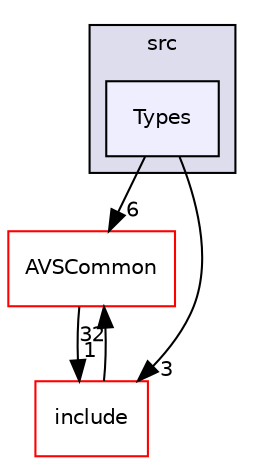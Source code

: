 digraph "/workplace/avs-device-sdk/Settings/src/Types" {
  compound=true
  node [ fontsize="10", fontname="Helvetica"];
  edge [ labelfontsize="10", labelfontname="Helvetica"];
  subgraph clusterdir_c49c26511ee82c0add2fa791a3e96bc7 {
    graph [ bgcolor="#ddddee", pencolor="black", label="src" fontname="Helvetica", fontsize="10", URL="dir_c49c26511ee82c0add2fa791a3e96bc7.html"]
  dir_6575bff52023de719e0b4139eb160325 [shape=box, label="Types", style="filled", fillcolor="#eeeeff", pencolor="black", URL="dir_6575bff52023de719e0b4139eb160325.html"];
  }
  dir_13e65effb2bde530b17b3d5eefcd0266 [shape=box label="AVSCommon" fillcolor="white" style="filled" color="red" URL="dir_13e65effb2bde530b17b3d5eefcd0266.html"];
  dir_432cbbb5245314b613ff1e5a0d6316fd [shape=box label="include" fillcolor="white" style="filled" color="red" URL="dir_432cbbb5245314b613ff1e5a0d6316fd.html"];
  dir_13e65effb2bde530b17b3d5eefcd0266->dir_432cbbb5245314b613ff1e5a0d6316fd [headlabel="1", labeldistance=1.5 headhref="dir_000017_000701.html"];
  dir_432cbbb5245314b613ff1e5a0d6316fd->dir_13e65effb2bde530b17b3d5eefcd0266 [headlabel="32", labeldistance=1.5 headhref="dir_000701_000017.html"];
  dir_6575bff52023de719e0b4139eb160325->dir_13e65effb2bde530b17b3d5eefcd0266 [headlabel="6", labeldistance=1.5 headhref="dir_000707_000017.html"];
  dir_6575bff52023de719e0b4139eb160325->dir_432cbbb5245314b613ff1e5a0d6316fd [headlabel="3", labeldistance=1.5 headhref="dir_000707_000701.html"];
}
